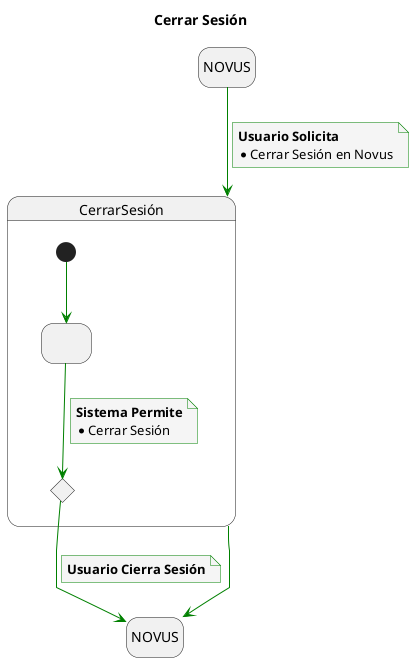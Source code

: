 @startuml

title Cerrar Sesión

skinparam {
    NoteBackgroundColor #whiteSmoke
    ArrowColor #green
    NoteBorderColor #green
    linetype polyline
}

hide empty description

state startState as "NOVUS"
state endState as "NOVUS"

startState --> CerrarSesión
note on link
    <b>Usuario Solicita</b>
    * Cerrar Sesión en Novus
end note

CerrarSesión --> endState

state CerrarSesión {
state 2 as " "
state 3 <<choice>>

[*] -down-> 2

2 -down-> 3
note on link
<b>Sistema Permite</b>
* Cerrar Sesión
end note


3 -down-> endState
note on link
<b>Usuario Cierra Sesión</b>
end note
}

@enduml